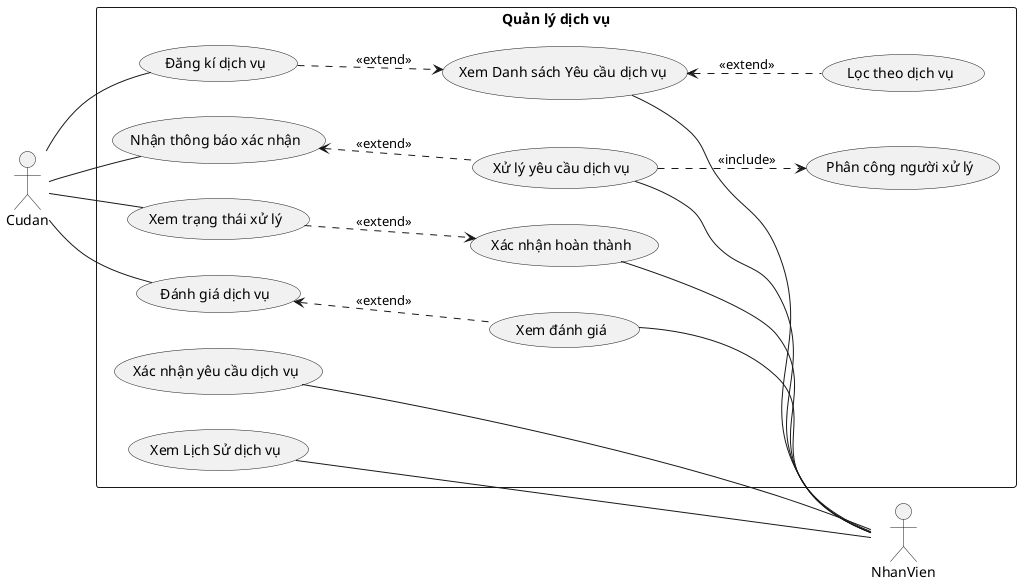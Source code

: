 @startuml
left to right direction

actor NhanVien as A
actor Cudan as S
rectangle "Quản lý dịch vụ" {
  usecase (Xem Danh sách Yêu cầu dịch vụ) as UC1
   (UC1)<..(Lọc theo dịch vụ):<<extend>>
  usecase (Xác nhận yêu cầu dịch vụ) as UC2
  usecase (Xử lý yêu cầu dịch vụ) as UC3
      (UC3)..>(Phân công người xử lý):<<include>>
  usecase (Xác nhận hoàn thành) as UC4
usecase (Xem đánh giá) as UC5
    usecase (Xem Lịch Sử dịch vụ) as UC6
  usecase "Đăng kí dịch vụ" as UC7
  usecase "Nhận thông báo xác nhận" as UC8
  usecase "Xem trạng thái xử lý" as UC9
  usecase "Đánh giá dịch vụ" as UC10
  
}

UC1 -- A
UC2 -- A
UC3 -- A
UC4 -- A
UC5 -- A
UC6 -- A
S -- UC7 
S -- UC8 
S -- UC9
S -- UC10 
UC7 ..> UC1:<<extend>>
UC8 <.. UC3: <<extend>>
UC9 ..> UC4 :<<extend>>
UC10 <.. UC5 :<<extend>>



@enduml
